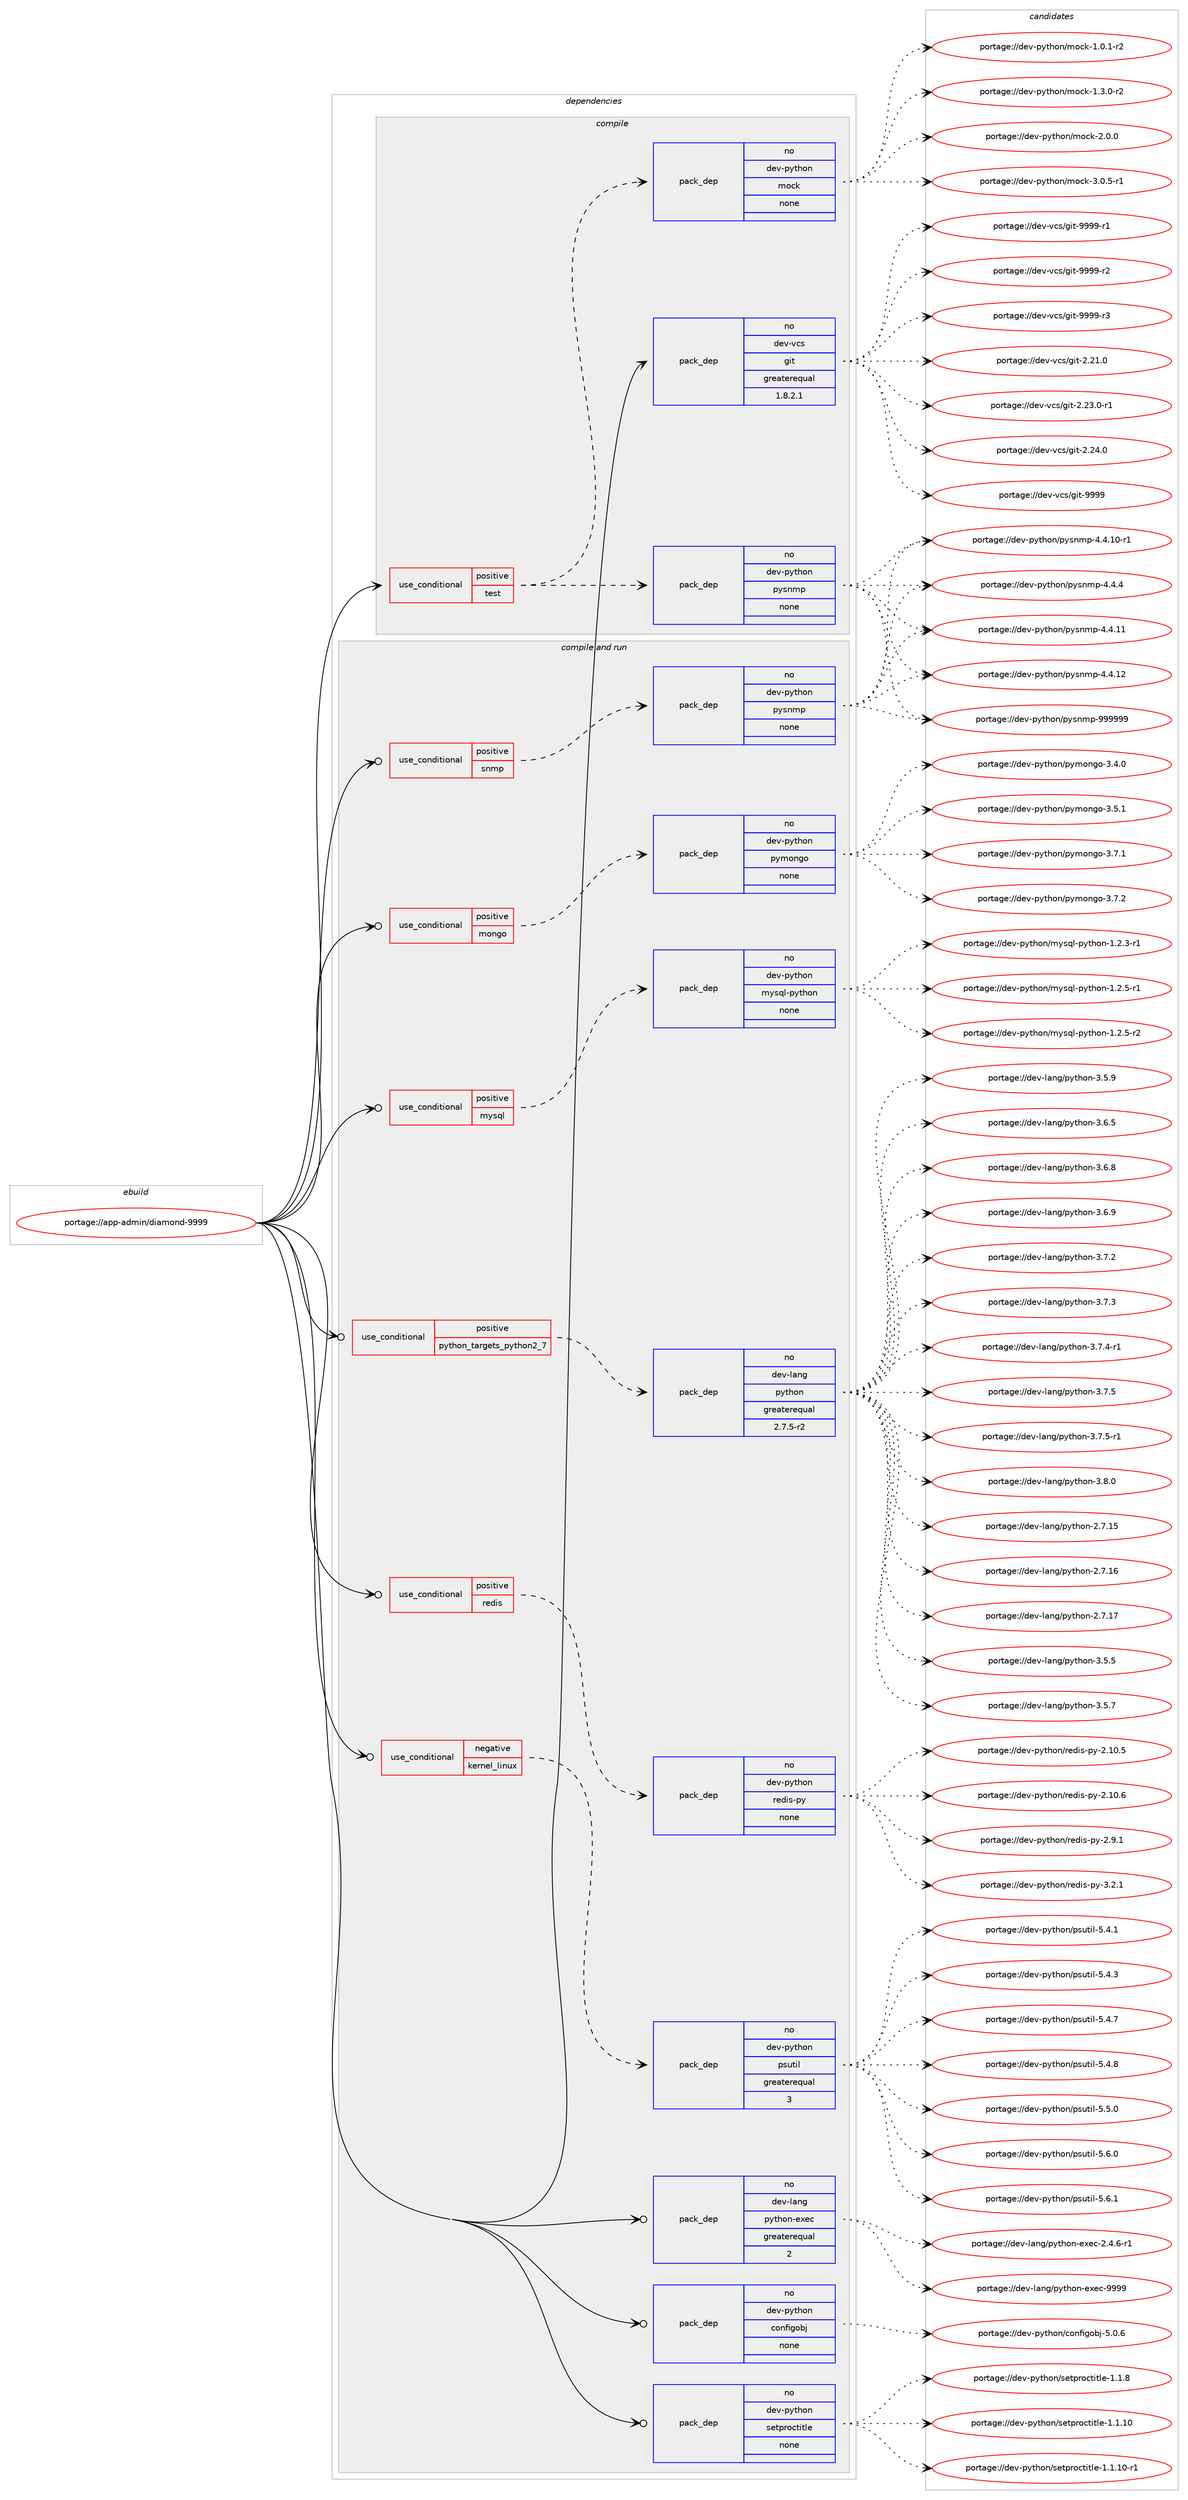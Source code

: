 digraph prolog {

# *************
# Graph options
# *************

newrank=true;
concentrate=true;
compound=true;
graph [rankdir=LR,fontname=Helvetica,fontsize=10,ranksep=1.5];#, ranksep=2.5, nodesep=0.2];
edge  [arrowhead=vee];
node  [fontname=Helvetica,fontsize=10];

# **********
# The ebuild
# **********

subgraph cluster_leftcol {
color=gray;
label=<<i>ebuild</i>>;
id [label="portage://app-admin/diamond-9999", color=red, width=4, href="../app-admin/diamond-9999.svg"];
}

# ****************
# The dependencies
# ****************

subgraph cluster_midcol {
color=gray;
label=<<i>dependencies</i>>;
subgraph cluster_compile {
fillcolor="#eeeeee";
style=filled;
label=<<i>compile</i>>;
subgraph cond363 {
dependency1837 [label=<<TABLE BORDER="0" CELLBORDER="1" CELLSPACING="0" CELLPADDING="4"><TR><TD ROWSPAN="3" CELLPADDING="10">use_conditional</TD></TR><TR><TD>positive</TD></TR><TR><TD>test</TD></TR></TABLE>>, shape=none, color=red];
subgraph pack1440 {
dependency1838 [label=<<TABLE BORDER="0" CELLBORDER="1" CELLSPACING="0" CELLPADDING="4" WIDTH="220"><TR><TD ROWSPAN="6" CELLPADDING="30">pack_dep</TD></TR><TR><TD WIDTH="110">no</TD></TR><TR><TD>dev-python</TD></TR><TR><TD>mock</TD></TR><TR><TD>none</TD></TR><TR><TD></TD></TR></TABLE>>, shape=none, color=blue];
}
dependency1837:e -> dependency1838:w [weight=20,style="dashed",arrowhead="vee"];
subgraph pack1441 {
dependency1839 [label=<<TABLE BORDER="0" CELLBORDER="1" CELLSPACING="0" CELLPADDING="4" WIDTH="220"><TR><TD ROWSPAN="6" CELLPADDING="30">pack_dep</TD></TR><TR><TD WIDTH="110">no</TD></TR><TR><TD>dev-python</TD></TR><TR><TD>pysnmp</TD></TR><TR><TD>none</TD></TR><TR><TD></TD></TR></TABLE>>, shape=none, color=blue];
}
dependency1837:e -> dependency1839:w [weight=20,style="dashed",arrowhead="vee"];
}
id:e -> dependency1837:w [weight=20,style="solid",arrowhead="vee"];
subgraph pack1442 {
dependency1840 [label=<<TABLE BORDER="0" CELLBORDER="1" CELLSPACING="0" CELLPADDING="4" WIDTH="220"><TR><TD ROWSPAN="6" CELLPADDING="30">pack_dep</TD></TR><TR><TD WIDTH="110">no</TD></TR><TR><TD>dev-vcs</TD></TR><TR><TD>git</TD></TR><TR><TD>greaterequal</TD></TR><TR><TD>1.8.2.1</TD></TR></TABLE>>, shape=none, color=blue];
}
id:e -> dependency1840:w [weight=20,style="solid",arrowhead="vee"];
}
subgraph cluster_compileandrun {
fillcolor="#eeeeee";
style=filled;
label=<<i>compile and run</i>>;
subgraph cond364 {
dependency1841 [label=<<TABLE BORDER="0" CELLBORDER="1" CELLSPACING="0" CELLPADDING="4"><TR><TD ROWSPAN="3" CELLPADDING="10">use_conditional</TD></TR><TR><TD>negative</TD></TR><TR><TD>kernel_linux</TD></TR></TABLE>>, shape=none, color=red];
subgraph pack1443 {
dependency1842 [label=<<TABLE BORDER="0" CELLBORDER="1" CELLSPACING="0" CELLPADDING="4" WIDTH="220"><TR><TD ROWSPAN="6" CELLPADDING="30">pack_dep</TD></TR><TR><TD WIDTH="110">no</TD></TR><TR><TD>dev-python</TD></TR><TR><TD>psutil</TD></TR><TR><TD>greaterequal</TD></TR><TR><TD>3</TD></TR></TABLE>>, shape=none, color=blue];
}
dependency1841:e -> dependency1842:w [weight=20,style="dashed",arrowhead="vee"];
}
id:e -> dependency1841:w [weight=20,style="solid",arrowhead="odotvee"];
subgraph cond365 {
dependency1843 [label=<<TABLE BORDER="0" CELLBORDER="1" CELLSPACING="0" CELLPADDING="4"><TR><TD ROWSPAN="3" CELLPADDING="10">use_conditional</TD></TR><TR><TD>positive</TD></TR><TR><TD>mongo</TD></TR></TABLE>>, shape=none, color=red];
subgraph pack1444 {
dependency1844 [label=<<TABLE BORDER="0" CELLBORDER="1" CELLSPACING="0" CELLPADDING="4" WIDTH="220"><TR><TD ROWSPAN="6" CELLPADDING="30">pack_dep</TD></TR><TR><TD WIDTH="110">no</TD></TR><TR><TD>dev-python</TD></TR><TR><TD>pymongo</TD></TR><TR><TD>none</TD></TR><TR><TD></TD></TR></TABLE>>, shape=none, color=blue];
}
dependency1843:e -> dependency1844:w [weight=20,style="dashed",arrowhead="vee"];
}
id:e -> dependency1843:w [weight=20,style="solid",arrowhead="odotvee"];
subgraph cond366 {
dependency1845 [label=<<TABLE BORDER="0" CELLBORDER="1" CELLSPACING="0" CELLPADDING="4"><TR><TD ROWSPAN="3" CELLPADDING="10">use_conditional</TD></TR><TR><TD>positive</TD></TR><TR><TD>mysql</TD></TR></TABLE>>, shape=none, color=red];
subgraph pack1445 {
dependency1846 [label=<<TABLE BORDER="0" CELLBORDER="1" CELLSPACING="0" CELLPADDING="4" WIDTH="220"><TR><TD ROWSPAN="6" CELLPADDING="30">pack_dep</TD></TR><TR><TD WIDTH="110">no</TD></TR><TR><TD>dev-python</TD></TR><TR><TD>mysql-python</TD></TR><TR><TD>none</TD></TR><TR><TD></TD></TR></TABLE>>, shape=none, color=blue];
}
dependency1845:e -> dependency1846:w [weight=20,style="dashed",arrowhead="vee"];
}
id:e -> dependency1845:w [weight=20,style="solid",arrowhead="odotvee"];
subgraph cond367 {
dependency1847 [label=<<TABLE BORDER="0" CELLBORDER="1" CELLSPACING="0" CELLPADDING="4"><TR><TD ROWSPAN="3" CELLPADDING="10">use_conditional</TD></TR><TR><TD>positive</TD></TR><TR><TD>python_targets_python2_7</TD></TR></TABLE>>, shape=none, color=red];
subgraph pack1446 {
dependency1848 [label=<<TABLE BORDER="0" CELLBORDER="1" CELLSPACING="0" CELLPADDING="4" WIDTH="220"><TR><TD ROWSPAN="6" CELLPADDING="30">pack_dep</TD></TR><TR><TD WIDTH="110">no</TD></TR><TR><TD>dev-lang</TD></TR><TR><TD>python</TD></TR><TR><TD>greaterequal</TD></TR><TR><TD>2.7.5-r2</TD></TR></TABLE>>, shape=none, color=blue];
}
dependency1847:e -> dependency1848:w [weight=20,style="dashed",arrowhead="vee"];
}
id:e -> dependency1847:w [weight=20,style="solid",arrowhead="odotvee"];
subgraph cond368 {
dependency1849 [label=<<TABLE BORDER="0" CELLBORDER="1" CELLSPACING="0" CELLPADDING="4"><TR><TD ROWSPAN="3" CELLPADDING="10">use_conditional</TD></TR><TR><TD>positive</TD></TR><TR><TD>redis</TD></TR></TABLE>>, shape=none, color=red];
subgraph pack1447 {
dependency1850 [label=<<TABLE BORDER="0" CELLBORDER="1" CELLSPACING="0" CELLPADDING="4" WIDTH="220"><TR><TD ROWSPAN="6" CELLPADDING="30">pack_dep</TD></TR><TR><TD WIDTH="110">no</TD></TR><TR><TD>dev-python</TD></TR><TR><TD>redis-py</TD></TR><TR><TD>none</TD></TR><TR><TD></TD></TR></TABLE>>, shape=none, color=blue];
}
dependency1849:e -> dependency1850:w [weight=20,style="dashed",arrowhead="vee"];
}
id:e -> dependency1849:w [weight=20,style="solid",arrowhead="odotvee"];
subgraph cond369 {
dependency1851 [label=<<TABLE BORDER="0" CELLBORDER="1" CELLSPACING="0" CELLPADDING="4"><TR><TD ROWSPAN="3" CELLPADDING="10">use_conditional</TD></TR><TR><TD>positive</TD></TR><TR><TD>snmp</TD></TR></TABLE>>, shape=none, color=red];
subgraph pack1448 {
dependency1852 [label=<<TABLE BORDER="0" CELLBORDER="1" CELLSPACING="0" CELLPADDING="4" WIDTH="220"><TR><TD ROWSPAN="6" CELLPADDING="30">pack_dep</TD></TR><TR><TD WIDTH="110">no</TD></TR><TR><TD>dev-python</TD></TR><TR><TD>pysnmp</TD></TR><TR><TD>none</TD></TR><TR><TD></TD></TR></TABLE>>, shape=none, color=blue];
}
dependency1851:e -> dependency1852:w [weight=20,style="dashed",arrowhead="vee"];
}
id:e -> dependency1851:w [weight=20,style="solid",arrowhead="odotvee"];
subgraph pack1449 {
dependency1853 [label=<<TABLE BORDER="0" CELLBORDER="1" CELLSPACING="0" CELLPADDING="4" WIDTH="220"><TR><TD ROWSPAN="6" CELLPADDING="30">pack_dep</TD></TR><TR><TD WIDTH="110">no</TD></TR><TR><TD>dev-lang</TD></TR><TR><TD>python-exec</TD></TR><TR><TD>greaterequal</TD></TR><TR><TD>2</TD></TR></TABLE>>, shape=none, color=blue];
}
id:e -> dependency1853:w [weight=20,style="solid",arrowhead="odotvee"];
subgraph pack1450 {
dependency1854 [label=<<TABLE BORDER="0" CELLBORDER="1" CELLSPACING="0" CELLPADDING="4" WIDTH="220"><TR><TD ROWSPAN="6" CELLPADDING="30">pack_dep</TD></TR><TR><TD WIDTH="110">no</TD></TR><TR><TD>dev-python</TD></TR><TR><TD>configobj</TD></TR><TR><TD>none</TD></TR><TR><TD></TD></TR></TABLE>>, shape=none, color=blue];
}
id:e -> dependency1854:w [weight=20,style="solid",arrowhead="odotvee"];
subgraph pack1451 {
dependency1855 [label=<<TABLE BORDER="0" CELLBORDER="1" CELLSPACING="0" CELLPADDING="4" WIDTH="220"><TR><TD ROWSPAN="6" CELLPADDING="30">pack_dep</TD></TR><TR><TD WIDTH="110">no</TD></TR><TR><TD>dev-python</TD></TR><TR><TD>setproctitle</TD></TR><TR><TD>none</TD></TR><TR><TD></TD></TR></TABLE>>, shape=none, color=blue];
}
id:e -> dependency1855:w [weight=20,style="solid",arrowhead="odotvee"];
}
subgraph cluster_run {
fillcolor="#eeeeee";
style=filled;
label=<<i>run</i>>;
}
}

# **************
# The candidates
# **************

subgraph cluster_choices {
rank=same;
color=gray;
label=<<i>candidates</i>>;

subgraph choice1440 {
color=black;
nodesep=1;
choiceportage1001011184511212111610411111047109111991074549464846494511450 [label="portage://dev-python/mock-1.0.1-r2", color=red, width=4,href="../dev-python/mock-1.0.1-r2.svg"];
choiceportage1001011184511212111610411111047109111991074549465146484511450 [label="portage://dev-python/mock-1.3.0-r2", color=red, width=4,href="../dev-python/mock-1.3.0-r2.svg"];
choiceportage100101118451121211161041111104710911199107455046484648 [label="portage://dev-python/mock-2.0.0", color=red, width=4,href="../dev-python/mock-2.0.0.svg"];
choiceportage1001011184511212111610411111047109111991074551464846534511449 [label="portage://dev-python/mock-3.0.5-r1", color=red, width=4,href="../dev-python/mock-3.0.5-r1.svg"];
dependency1838:e -> choiceportage1001011184511212111610411111047109111991074549464846494511450:w [style=dotted,weight="100"];
dependency1838:e -> choiceportage1001011184511212111610411111047109111991074549465146484511450:w [style=dotted,weight="100"];
dependency1838:e -> choiceportage100101118451121211161041111104710911199107455046484648:w [style=dotted,weight="100"];
dependency1838:e -> choiceportage1001011184511212111610411111047109111991074551464846534511449:w [style=dotted,weight="100"];
}
subgraph choice1441 {
color=black;
nodesep=1;
choiceportage1001011184511212111610411111047112121115110109112455246524649484511449 [label="portage://dev-python/pysnmp-4.4.10-r1", color=red, width=4,href="../dev-python/pysnmp-4.4.10-r1.svg"];
choiceportage100101118451121211161041111104711212111511010911245524652464949 [label="portage://dev-python/pysnmp-4.4.11", color=red, width=4,href="../dev-python/pysnmp-4.4.11.svg"];
choiceportage100101118451121211161041111104711212111511010911245524652464950 [label="portage://dev-python/pysnmp-4.4.12", color=red, width=4,href="../dev-python/pysnmp-4.4.12.svg"];
choiceportage1001011184511212111610411111047112121115110109112455246524652 [label="portage://dev-python/pysnmp-4.4.4", color=red, width=4,href="../dev-python/pysnmp-4.4.4.svg"];
choiceportage100101118451121211161041111104711212111511010911245575757575757 [label="portage://dev-python/pysnmp-999999", color=red, width=4,href="../dev-python/pysnmp-999999.svg"];
dependency1839:e -> choiceportage1001011184511212111610411111047112121115110109112455246524649484511449:w [style=dotted,weight="100"];
dependency1839:e -> choiceportage100101118451121211161041111104711212111511010911245524652464949:w [style=dotted,weight="100"];
dependency1839:e -> choiceportage100101118451121211161041111104711212111511010911245524652464950:w [style=dotted,weight="100"];
dependency1839:e -> choiceportage1001011184511212111610411111047112121115110109112455246524652:w [style=dotted,weight="100"];
dependency1839:e -> choiceportage100101118451121211161041111104711212111511010911245575757575757:w [style=dotted,weight="100"];
}
subgraph choice1442 {
color=black;
nodesep=1;
choiceportage10010111845118991154710310511645504650494648 [label="portage://dev-vcs/git-2.21.0", color=red, width=4,href="../dev-vcs/git-2.21.0.svg"];
choiceportage100101118451189911547103105116455046505146484511449 [label="portage://dev-vcs/git-2.23.0-r1", color=red, width=4,href="../dev-vcs/git-2.23.0-r1.svg"];
choiceportage10010111845118991154710310511645504650524648 [label="portage://dev-vcs/git-2.24.0", color=red, width=4,href="../dev-vcs/git-2.24.0.svg"];
choiceportage1001011184511899115471031051164557575757 [label="portage://dev-vcs/git-9999", color=red, width=4,href="../dev-vcs/git-9999.svg"];
choiceportage10010111845118991154710310511645575757574511449 [label="portage://dev-vcs/git-9999-r1", color=red, width=4,href="../dev-vcs/git-9999-r1.svg"];
choiceportage10010111845118991154710310511645575757574511450 [label="portage://dev-vcs/git-9999-r2", color=red, width=4,href="../dev-vcs/git-9999-r2.svg"];
choiceportage10010111845118991154710310511645575757574511451 [label="portage://dev-vcs/git-9999-r3", color=red, width=4,href="../dev-vcs/git-9999-r3.svg"];
dependency1840:e -> choiceportage10010111845118991154710310511645504650494648:w [style=dotted,weight="100"];
dependency1840:e -> choiceportage100101118451189911547103105116455046505146484511449:w [style=dotted,weight="100"];
dependency1840:e -> choiceportage10010111845118991154710310511645504650524648:w [style=dotted,weight="100"];
dependency1840:e -> choiceportage1001011184511899115471031051164557575757:w [style=dotted,weight="100"];
dependency1840:e -> choiceportage10010111845118991154710310511645575757574511449:w [style=dotted,weight="100"];
dependency1840:e -> choiceportage10010111845118991154710310511645575757574511450:w [style=dotted,weight="100"];
dependency1840:e -> choiceportage10010111845118991154710310511645575757574511451:w [style=dotted,weight="100"];
}
subgraph choice1443 {
color=black;
nodesep=1;
choiceportage1001011184511212111610411111047112115117116105108455346524649 [label="portage://dev-python/psutil-5.4.1", color=red, width=4,href="../dev-python/psutil-5.4.1.svg"];
choiceportage1001011184511212111610411111047112115117116105108455346524651 [label="portage://dev-python/psutil-5.4.3", color=red, width=4,href="../dev-python/psutil-5.4.3.svg"];
choiceportage1001011184511212111610411111047112115117116105108455346524655 [label="portage://dev-python/psutil-5.4.7", color=red, width=4,href="../dev-python/psutil-5.4.7.svg"];
choiceportage1001011184511212111610411111047112115117116105108455346524656 [label="portage://dev-python/psutil-5.4.8", color=red, width=4,href="../dev-python/psutil-5.4.8.svg"];
choiceportage1001011184511212111610411111047112115117116105108455346534648 [label="portage://dev-python/psutil-5.5.0", color=red, width=4,href="../dev-python/psutil-5.5.0.svg"];
choiceportage1001011184511212111610411111047112115117116105108455346544648 [label="portage://dev-python/psutil-5.6.0", color=red, width=4,href="../dev-python/psutil-5.6.0.svg"];
choiceportage1001011184511212111610411111047112115117116105108455346544649 [label="portage://dev-python/psutil-5.6.1", color=red, width=4,href="../dev-python/psutil-5.6.1.svg"];
dependency1842:e -> choiceportage1001011184511212111610411111047112115117116105108455346524649:w [style=dotted,weight="100"];
dependency1842:e -> choiceportage1001011184511212111610411111047112115117116105108455346524651:w [style=dotted,weight="100"];
dependency1842:e -> choiceportage1001011184511212111610411111047112115117116105108455346524655:w [style=dotted,weight="100"];
dependency1842:e -> choiceportage1001011184511212111610411111047112115117116105108455346524656:w [style=dotted,weight="100"];
dependency1842:e -> choiceportage1001011184511212111610411111047112115117116105108455346534648:w [style=dotted,weight="100"];
dependency1842:e -> choiceportage1001011184511212111610411111047112115117116105108455346544648:w [style=dotted,weight="100"];
dependency1842:e -> choiceportage1001011184511212111610411111047112115117116105108455346544649:w [style=dotted,weight="100"];
}
subgraph choice1444 {
color=black;
nodesep=1;
choiceportage1001011184511212111610411111047112121109111110103111455146524648 [label="portage://dev-python/pymongo-3.4.0", color=red, width=4,href="../dev-python/pymongo-3.4.0.svg"];
choiceportage1001011184511212111610411111047112121109111110103111455146534649 [label="portage://dev-python/pymongo-3.5.1", color=red, width=4,href="../dev-python/pymongo-3.5.1.svg"];
choiceportage1001011184511212111610411111047112121109111110103111455146554649 [label="portage://dev-python/pymongo-3.7.1", color=red, width=4,href="../dev-python/pymongo-3.7.1.svg"];
choiceportage1001011184511212111610411111047112121109111110103111455146554650 [label="portage://dev-python/pymongo-3.7.2", color=red, width=4,href="../dev-python/pymongo-3.7.2.svg"];
dependency1844:e -> choiceportage1001011184511212111610411111047112121109111110103111455146524648:w [style=dotted,weight="100"];
dependency1844:e -> choiceportage1001011184511212111610411111047112121109111110103111455146534649:w [style=dotted,weight="100"];
dependency1844:e -> choiceportage1001011184511212111610411111047112121109111110103111455146554649:w [style=dotted,weight="100"];
dependency1844:e -> choiceportage1001011184511212111610411111047112121109111110103111455146554650:w [style=dotted,weight="100"];
}
subgraph choice1445 {
color=black;
nodesep=1;
choiceportage1001011184511212111610411111047109121115113108451121211161041111104549465046514511449 [label="portage://dev-python/mysql-python-1.2.3-r1", color=red, width=4,href="../dev-python/mysql-python-1.2.3-r1.svg"];
choiceportage1001011184511212111610411111047109121115113108451121211161041111104549465046534511449 [label="portage://dev-python/mysql-python-1.2.5-r1", color=red, width=4,href="../dev-python/mysql-python-1.2.5-r1.svg"];
choiceportage1001011184511212111610411111047109121115113108451121211161041111104549465046534511450 [label="portage://dev-python/mysql-python-1.2.5-r2", color=red, width=4,href="../dev-python/mysql-python-1.2.5-r2.svg"];
dependency1846:e -> choiceportage1001011184511212111610411111047109121115113108451121211161041111104549465046514511449:w [style=dotted,weight="100"];
dependency1846:e -> choiceportage1001011184511212111610411111047109121115113108451121211161041111104549465046534511449:w [style=dotted,weight="100"];
dependency1846:e -> choiceportage1001011184511212111610411111047109121115113108451121211161041111104549465046534511450:w [style=dotted,weight="100"];
}
subgraph choice1446 {
color=black;
nodesep=1;
choiceportage10010111845108971101034711212111610411111045504655464953 [label="portage://dev-lang/python-2.7.15", color=red, width=4,href="../dev-lang/python-2.7.15.svg"];
choiceportage10010111845108971101034711212111610411111045504655464954 [label="portage://dev-lang/python-2.7.16", color=red, width=4,href="../dev-lang/python-2.7.16.svg"];
choiceportage10010111845108971101034711212111610411111045504655464955 [label="portage://dev-lang/python-2.7.17", color=red, width=4,href="../dev-lang/python-2.7.17.svg"];
choiceportage100101118451089711010347112121116104111110455146534653 [label="portage://dev-lang/python-3.5.5", color=red, width=4,href="../dev-lang/python-3.5.5.svg"];
choiceportage100101118451089711010347112121116104111110455146534655 [label="portage://dev-lang/python-3.5.7", color=red, width=4,href="../dev-lang/python-3.5.7.svg"];
choiceportage100101118451089711010347112121116104111110455146534657 [label="portage://dev-lang/python-3.5.9", color=red, width=4,href="../dev-lang/python-3.5.9.svg"];
choiceportage100101118451089711010347112121116104111110455146544653 [label="portage://dev-lang/python-3.6.5", color=red, width=4,href="../dev-lang/python-3.6.5.svg"];
choiceportage100101118451089711010347112121116104111110455146544656 [label="portage://dev-lang/python-3.6.8", color=red, width=4,href="../dev-lang/python-3.6.8.svg"];
choiceportage100101118451089711010347112121116104111110455146544657 [label="portage://dev-lang/python-3.6.9", color=red, width=4,href="../dev-lang/python-3.6.9.svg"];
choiceportage100101118451089711010347112121116104111110455146554650 [label="portage://dev-lang/python-3.7.2", color=red, width=4,href="../dev-lang/python-3.7.2.svg"];
choiceportage100101118451089711010347112121116104111110455146554651 [label="portage://dev-lang/python-3.7.3", color=red, width=4,href="../dev-lang/python-3.7.3.svg"];
choiceportage1001011184510897110103471121211161041111104551465546524511449 [label="portage://dev-lang/python-3.7.4-r1", color=red, width=4,href="../dev-lang/python-3.7.4-r1.svg"];
choiceportage100101118451089711010347112121116104111110455146554653 [label="portage://dev-lang/python-3.7.5", color=red, width=4,href="../dev-lang/python-3.7.5.svg"];
choiceportage1001011184510897110103471121211161041111104551465546534511449 [label="portage://dev-lang/python-3.7.5-r1", color=red, width=4,href="../dev-lang/python-3.7.5-r1.svg"];
choiceportage100101118451089711010347112121116104111110455146564648 [label="portage://dev-lang/python-3.8.0", color=red, width=4,href="../dev-lang/python-3.8.0.svg"];
dependency1848:e -> choiceportage10010111845108971101034711212111610411111045504655464953:w [style=dotted,weight="100"];
dependency1848:e -> choiceportage10010111845108971101034711212111610411111045504655464954:w [style=dotted,weight="100"];
dependency1848:e -> choiceportage10010111845108971101034711212111610411111045504655464955:w [style=dotted,weight="100"];
dependency1848:e -> choiceportage100101118451089711010347112121116104111110455146534653:w [style=dotted,weight="100"];
dependency1848:e -> choiceportage100101118451089711010347112121116104111110455146534655:w [style=dotted,weight="100"];
dependency1848:e -> choiceportage100101118451089711010347112121116104111110455146534657:w [style=dotted,weight="100"];
dependency1848:e -> choiceportage100101118451089711010347112121116104111110455146544653:w [style=dotted,weight="100"];
dependency1848:e -> choiceportage100101118451089711010347112121116104111110455146544656:w [style=dotted,weight="100"];
dependency1848:e -> choiceportage100101118451089711010347112121116104111110455146544657:w [style=dotted,weight="100"];
dependency1848:e -> choiceportage100101118451089711010347112121116104111110455146554650:w [style=dotted,weight="100"];
dependency1848:e -> choiceportage100101118451089711010347112121116104111110455146554651:w [style=dotted,weight="100"];
dependency1848:e -> choiceportage1001011184510897110103471121211161041111104551465546524511449:w [style=dotted,weight="100"];
dependency1848:e -> choiceportage100101118451089711010347112121116104111110455146554653:w [style=dotted,weight="100"];
dependency1848:e -> choiceportage1001011184510897110103471121211161041111104551465546534511449:w [style=dotted,weight="100"];
dependency1848:e -> choiceportage100101118451089711010347112121116104111110455146564648:w [style=dotted,weight="100"];
}
subgraph choice1447 {
color=black;
nodesep=1;
choiceportage10010111845112121116104111110471141011001051154511212145504649484653 [label="portage://dev-python/redis-py-2.10.5", color=red, width=4,href="../dev-python/redis-py-2.10.5.svg"];
choiceportage10010111845112121116104111110471141011001051154511212145504649484654 [label="portage://dev-python/redis-py-2.10.6", color=red, width=4,href="../dev-python/redis-py-2.10.6.svg"];
choiceportage100101118451121211161041111104711410110010511545112121455046574649 [label="portage://dev-python/redis-py-2.9.1", color=red, width=4,href="../dev-python/redis-py-2.9.1.svg"];
choiceportage100101118451121211161041111104711410110010511545112121455146504649 [label="portage://dev-python/redis-py-3.2.1", color=red, width=4,href="../dev-python/redis-py-3.2.1.svg"];
dependency1850:e -> choiceportage10010111845112121116104111110471141011001051154511212145504649484653:w [style=dotted,weight="100"];
dependency1850:e -> choiceportage10010111845112121116104111110471141011001051154511212145504649484654:w [style=dotted,weight="100"];
dependency1850:e -> choiceportage100101118451121211161041111104711410110010511545112121455046574649:w [style=dotted,weight="100"];
dependency1850:e -> choiceportage100101118451121211161041111104711410110010511545112121455146504649:w [style=dotted,weight="100"];
}
subgraph choice1448 {
color=black;
nodesep=1;
choiceportage1001011184511212111610411111047112121115110109112455246524649484511449 [label="portage://dev-python/pysnmp-4.4.10-r1", color=red, width=4,href="../dev-python/pysnmp-4.4.10-r1.svg"];
choiceportage100101118451121211161041111104711212111511010911245524652464949 [label="portage://dev-python/pysnmp-4.4.11", color=red, width=4,href="../dev-python/pysnmp-4.4.11.svg"];
choiceportage100101118451121211161041111104711212111511010911245524652464950 [label="portage://dev-python/pysnmp-4.4.12", color=red, width=4,href="../dev-python/pysnmp-4.4.12.svg"];
choiceportage1001011184511212111610411111047112121115110109112455246524652 [label="portage://dev-python/pysnmp-4.4.4", color=red, width=4,href="../dev-python/pysnmp-4.4.4.svg"];
choiceportage100101118451121211161041111104711212111511010911245575757575757 [label="portage://dev-python/pysnmp-999999", color=red, width=4,href="../dev-python/pysnmp-999999.svg"];
dependency1852:e -> choiceportage1001011184511212111610411111047112121115110109112455246524649484511449:w [style=dotted,weight="100"];
dependency1852:e -> choiceportage100101118451121211161041111104711212111511010911245524652464949:w [style=dotted,weight="100"];
dependency1852:e -> choiceportage100101118451121211161041111104711212111511010911245524652464950:w [style=dotted,weight="100"];
dependency1852:e -> choiceportage1001011184511212111610411111047112121115110109112455246524652:w [style=dotted,weight="100"];
dependency1852:e -> choiceportage100101118451121211161041111104711212111511010911245575757575757:w [style=dotted,weight="100"];
}
subgraph choice1449 {
color=black;
nodesep=1;
choiceportage10010111845108971101034711212111610411111045101120101994550465246544511449 [label="portage://dev-lang/python-exec-2.4.6-r1", color=red, width=4,href="../dev-lang/python-exec-2.4.6-r1.svg"];
choiceportage10010111845108971101034711212111610411111045101120101994557575757 [label="portage://dev-lang/python-exec-9999", color=red, width=4,href="../dev-lang/python-exec-9999.svg"];
dependency1853:e -> choiceportage10010111845108971101034711212111610411111045101120101994550465246544511449:w [style=dotted,weight="100"];
dependency1853:e -> choiceportage10010111845108971101034711212111610411111045101120101994557575757:w [style=dotted,weight="100"];
}
subgraph choice1450 {
color=black;
nodesep=1;
choiceportage10010111845112121116104111110479911111010210510311198106455346484654 [label="portage://dev-python/configobj-5.0.6", color=red, width=4,href="../dev-python/configobj-5.0.6.svg"];
dependency1854:e -> choiceportage10010111845112121116104111110479911111010210510311198106455346484654:w [style=dotted,weight="100"];
}
subgraph choice1451 {
color=black;
nodesep=1;
choiceportage10010111845112121116104111110471151011161121141119911610511610810145494649464948 [label="portage://dev-python/setproctitle-1.1.10", color=red, width=4,href="../dev-python/setproctitle-1.1.10.svg"];
choiceportage100101118451121211161041111104711510111611211411199116105116108101454946494649484511449 [label="portage://dev-python/setproctitle-1.1.10-r1", color=red, width=4,href="../dev-python/setproctitle-1.1.10-r1.svg"];
choiceportage100101118451121211161041111104711510111611211411199116105116108101454946494656 [label="portage://dev-python/setproctitle-1.1.8", color=red, width=4,href="../dev-python/setproctitle-1.1.8.svg"];
dependency1855:e -> choiceportage10010111845112121116104111110471151011161121141119911610511610810145494649464948:w [style=dotted,weight="100"];
dependency1855:e -> choiceportage100101118451121211161041111104711510111611211411199116105116108101454946494649484511449:w [style=dotted,weight="100"];
dependency1855:e -> choiceportage100101118451121211161041111104711510111611211411199116105116108101454946494656:w [style=dotted,weight="100"];
}
}

}
